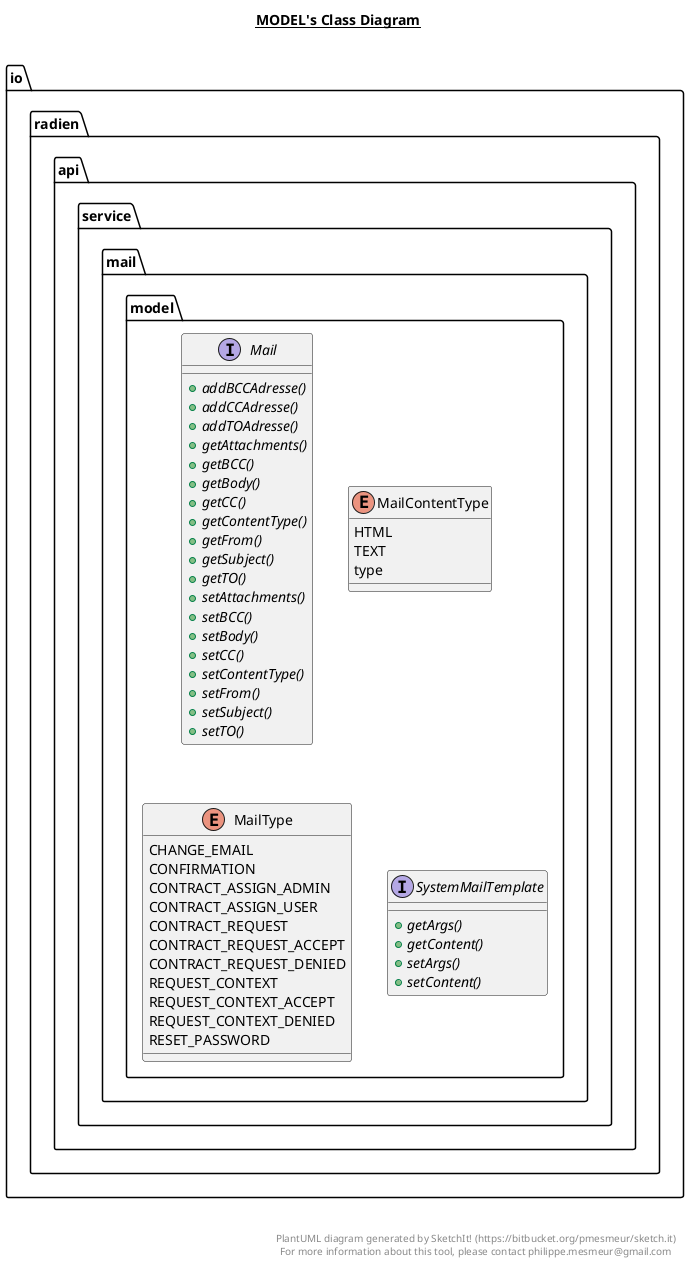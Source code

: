 @startuml

title __MODEL's Class Diagram__\n

  namespace io.radien.api {
    namespace service {
      namespace mail {
        namespace model {
          interface io.radien.api.service.mail.model.Mail {
              {abstract} + addBCCAdresse()
              {abstract} + addCCAdresse()
              {abstract} + addTOAdresse()
              {abstract} + getAttachments()
              {abstract} + getBCC()
              {abstract} + getBody()
              {abstract} + getCC()
              {abstract} + getContentType()
              {abstract} + getFrom()
              {abstract} + getSubject()
              {abstract} + getTO()
              {abstract} + setAttachments()
              {abstract} + setBCC()
              {abstract} + setBody()
              {abstract} + setCC()
              {abstract} + setContentType()
              {abstract} + setFrom()
              {abstract} + setSubject()
              {abstract} + setTO()
          }
        }
      }
    }
  }
  

  namespace io.radien.api {
    namespace service {
      namespace mail {
        namespace model {
          enum MailContentType {
            HTML
            TEXT
            type
          }
        }
      }
    }
  }
  

  namespace io.radien.api {
    namespace service {
      namespace mail {
        namespace model {
          enum MailType {
            CHANGE_EMAIL
            CONFIRMATION
            CONTRACT_ASSIGN_ADMIN
            CONTRACT_ASSIGN_USER
            CONTRACT_REQUEST
            CONTRACT_REQUEST_ACCEPT
            CONTRACT_REQUEST_DENIED
            REQUEST_CONTEXT
            REQUEST_CONTEXT_ACCEPT
            REQUEST_CONTEXT_DENIED
            RESET_PASSWORD
          }
        }
      }
    }
  }
  

  namespace io.radien.api {
    namespace service {
      namespace mail {
        namespace model {
          interface io.radien.api.service.mail.model.SystemMailTemplate {
              {abstract} + getArgs()
              {abstract} + getContent()
              {abstract} + setArgs()
              {abstract} + setContent()
          }
        }
      }
    }
  }
  



right footer


PlantUML diagram generated by SketchIt! (https://bitbucket.org/pmesmeur/sketch.it)
For more information about this tool, please contact philippe.mesmeur@gmail.com
endfooter

@enduml
